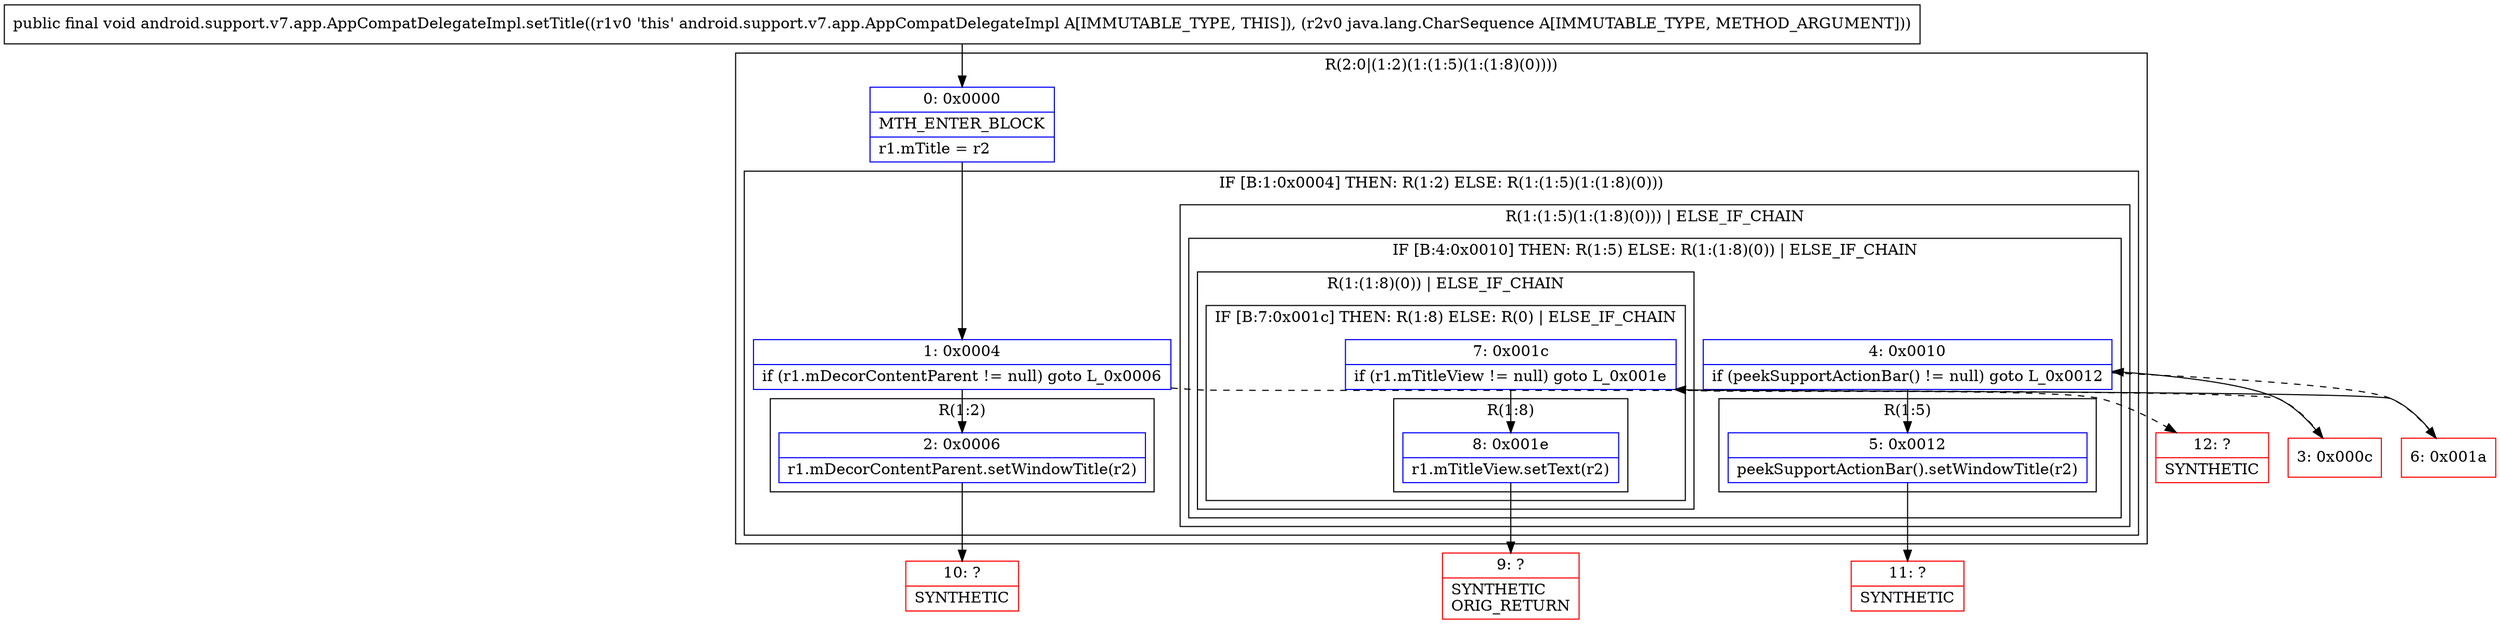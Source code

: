 digraph "CFG forandroid.support.v7.app.AppCompatDelegateImpl.setTitle(Ljava\/lang\/CharSequence;)V" {
subgraph cluster_Region_1426163031 {
label = "R(2:0|(1:2)(1:(1:5)(1:(1:8)(0))))";
node [shape=record,color=blue];
Node_0 [shape=record,label="{0\:\ 0x0000|MTH_ENTER_BLOCK\l|r1.mTitle = r2\l}"];
subgraph cluster_IfRegion_1725997333 {
label = "IF [B:1:0x0004] THEN: R(1:2) ELSE: R(1:(1:5)(1:(1:8)(0)))";
node [shape=record,color=blue];
Node_1 [shape=record,label="{1\:\ 0x0004|if (r1.mDecorContentParent != null) goto L_0x0006\l}"];
subgraph cluster_Region_2011422712 {
label = "R(1:2)";
node [shape=record,color=blue];
Node_2 [shape=record,label="{2\:\ 0x0006|r1.mDecorContentParent.setWindowTitle(r2)\l}"];
}
subgraph cluster_Region_2112998480 {
label = "R(1:(1:5)(1:(1:8)(0))) | ELSE_IF_CHAIN\l";
node [shape=record,color=blue];
subgraph cluster_IfRegion_612615556 {
label = "IF [B:4:0x0010] THEN: R(1:5) ELSE: R(1:(1:8)(0)) | ELSE_IF_CHAIN\l";
node [shape=record,color=blue];
Node_4 [shape=record,label="{4\:\ 0x0010|if (peekSupportActionBar() != null) goto L_0x0012\l}"];
subgraph cluster_Region_1191718920 {
label = "R(1:5)";
node [shape=record,color=blue];
Node_5 [shape=record,label="{5\:\ 0x0012|peekSupportActionBar().setWindowTitle(r2)\l}"];
}
subgraph cluster_Region_788343566 {
label = "R(1:(1:8)(0)) | ELSE_IF_CHAIN\l";
node [shape=record,color=blue];
subgraph cluster_IfRegion_1562243533 {
label = "IF [B:7:0x001c] THEN: R(1:8) ELSE: R(0) | ELSE_IF_CHAIN\l";
node [shape=record,color=blue];
Node_7 [shape=record,label="{7\:\ 0x001c|if (r1.mTitleView != null) goto L_0x001e\l}"];
subgraph cluster_Region_1728622607 {
label = "R(1:8)";
node [shape=record,color=blue];
Node_8 [shape=record,label="{8\:\ 0x001e|r1.mTitleView.setText(r2)\l}"];
}
subgraph cluster_Region_1627804822 {
label = "R(0)";
node [shape=record,color=blue];
}
}
}
}
}
}
}
Node_3 [shape=record,color=red,label="{3\:\ 0x000c}"];
Node_6 [shape=record,color=red,label="{6\:\ 0x001a}"];
Node_9 [shape=record,color=red,label="{9\:\ ?|SYNTHETIC\lORIG_RETURN\l}"];
Node_10 [shape=record,color=red,label="{10\:\ ?|SYNTHETIC\l}"];
Node_11 [shape=record,color=red,label="{11\:\ ?|SYNTHETIC\l}"];
Node_12 [shape=record,color=red,label="{12\:\ ?|SYNTHETIC\l}"];
MethodNode[shape=record,label="{public final void android.support.v7.app.AppCompatDelegateImpl.setTitle((r1v0 'this' android.support.v7.app.AppCompatDelegateImpl A[IMMUTABLE_TYPE, THIS]), (r2v0 java.lang.CharSequence A[IMMUTABLE_TYPE, METHOD_ARGUMENT])) }"];
MethodNode -> Node_0;
Node_0 -> Node_1;
Node_1 -> Node_2;
Node_1 -> Node_3[style=dashed];
Node_2 -> Node_10;
Node_4 -> Node_5;
Node_4 -> Node_6[style=dashed];
Node_5 -> Node_11;
Node_7 -> Node_8;
Node_7 -> Node_12[style=dashed];
Node_8 -> Node_9;
Node_3 -> Node_4;
Node_6 -> Node_7;
}

